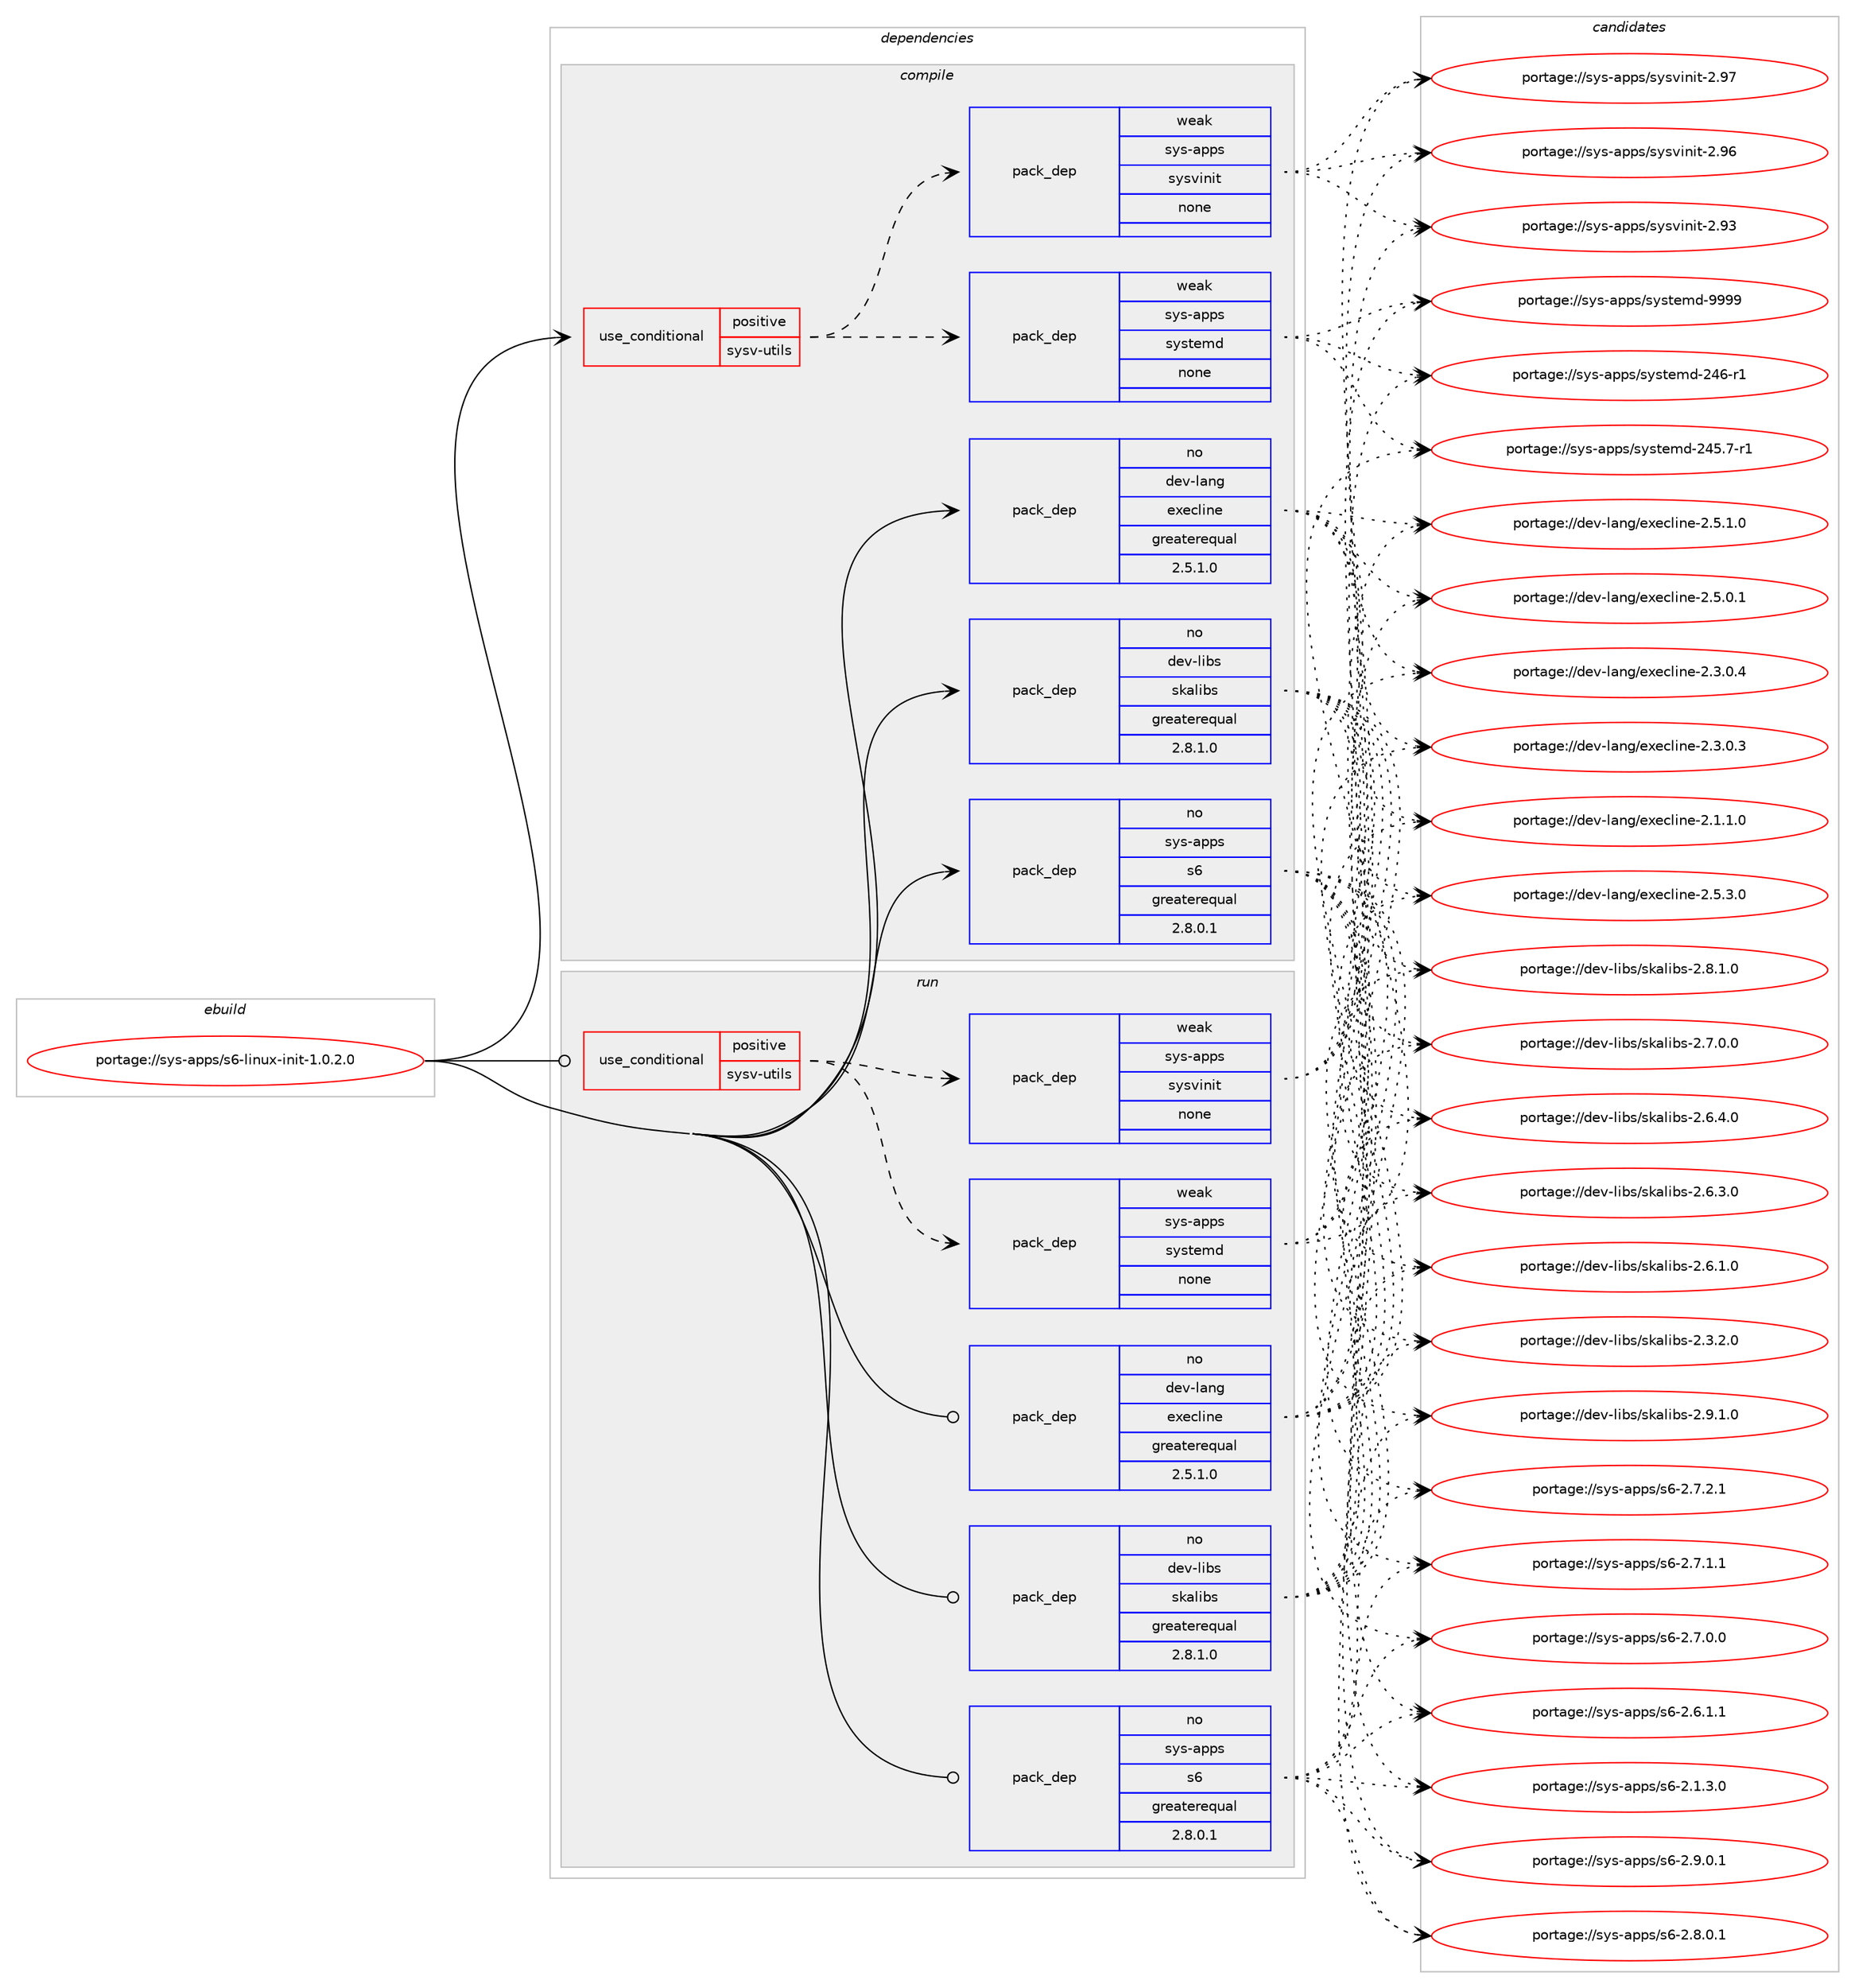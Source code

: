 digraph prolog {

# *************
# Graph options
# *************

newrank=true;
concentrate=true;
compound=true;
graph [rankdir=LR,fontname=Helvetica,fontsize=10,ranksep=1.5];#, ranksep=2.5, nodesep=0.2];
edge  [arrowhead=vee];
node  [fontname=Helvetica,fontsize=10];

# **********
# The ebuild
# **********

subgraph cluster_leftcol {
color=gray;
rank=same;
label=<<i>ebuild</i>>;
id [label="portage://sys-apps/s6-linux-init-1.0.2.0", color=red, width=4, href="../sys-apps/s6-linux-init-1.0.2.0.svg"];
}

# ****************
# The dependencies
# ****************

subgraph cluster_midcol {
color=gray;
label=<<i>dependencies</i>>;
subgraph cluster_compile {
fillcolor="#eeeeee";
style=filled;
label=<<i>compile</i>>;
subgraph cond269 {
dependency2198 [label=<<TABLE BORDER="0" CELLBORDER="1" CELLSPACING="0" CELLPADDING="4"><TR><TD ROWSPAN="3" CELLPADDING="10">use_conditional</TD></TR><TR><TD>positive</TD></TR><TR><TD>sysv-utils</TD></TR></TABLE>>, shape=none, color=red];
subgraph pack1885 {
dependency2199 [label=<<TABLE BORDER="0" CELLBORDER="1" CELLSPACING="0" CELLPADDING="4" WIDTH="220"><TR><TD ROWSPAN="6" CELLPADDING="30">pack_dep</TD></TR><TR><TD WIDTH="110">weak</TD></TR><TR><TD>sys-apps</TD></TR><TR><TD>systemd</TD></TR><TR><TD>none</TD></TR><TR><TD></TD></TR></TABLE>>, shape=none, color=blue];
}
dependency2198:e -> dependency2199:w [weight=20,style="dashed",arrowhead="vee"];
subgraph pack1886 {
dependency2200 [label=<<TABLE BORDER="0" CELLBORDER="1" CELLSPACING="0" CELLPADDING="4" WIDTH="220"><TR><TD ROWSPAN="6" CELLPADDING="30">pack_dep</TD></TR><TR><TD WIDTH="110">weak</TD></TR><TR><TD>sys-apps</TD></TR><TR><TD>sysvinit</TD></TR><TR><TD>none</TD></TR><TR><TD></TD></TR></TABLE>>, shape=none, color=blue];
}
dependency2198:e -> dependency2200:w [weight=20,style="dashed",arrowhead="vee"];
}
id:e -> dependency2198:w [weight=20,style="solid",arrowhead="vee"];
subgraph pack1887 {
dependency2201 [label=<<TABLE BORDER="0" CELLBORDER="1" CELLSPACING="0" CELLPADDING="4" WIDTH="220"><TR><TD ROWSPAN="6" CELLPADDING="30">pack_dep</TD></TR><TR><TD WIDTH="110">no</TD></TR><TR><TD>dev-lang</TD></TR><TR><TD>execline</TD></TR><TR><TD>greaterequal</TD></TR><TR><TD>2.5.1.0</TD></TR></TABLE>>, shape=none, color=blue];
}
id:e -> dependency2201:w [weight=20,style="solid",arrowhead="vee"];
subgraph pack1888 {
dependency2202 [label=<<TABLE BORDER="0" CELLBORDER="1" CELLSPACING="0" CELLPADDING="4" WIDTH="220"><TR><TD ROWSPAN="6" CELLPADDING="30">pack_dep</TD></TR><TR><TD WIDTH="110">no</TD></TR><TR><TD>dev-libs</TD></TR><TR><TD>skalibs</TD></TR><TR><TD>greaterequal</TD></TR><TR><TD>2.8.1.0</TD></TR></TABLE>>, shape=none, color=blue];
}
id:e -> dependency2202:w [weight=20,style="solid",arrowhead="vee"];
subgraph pack1889 {
dependency2203 [label=<<TABLE BORDER="0" CELLBORDER="1" CELLSPACING="0" CELLPADDING="4" WIDTH="220"><TR><TD ROWSPAN="6" CELLPADDING="30">pack_dep</TD></TR><TR><TD WIDTH="110">no</TD></TR><TR><TD>sys-apps</TD></TR><TR><TD>s6</TD></TR><TR><TD>greaterequal</TD></TR><TR><TD>2.8.0.1</TD></TR></TABLE>>, shape=none, color=blue];
}
id:e -> dependency2203:w [weight=20,style="solid",arrowhead="vee"];
}
subgraph cluster_compileandrun {
fillcolor="#eeeeee";
style=filled;
label=<<i>compile and run</i>>;
}
subgraph cluster_run {
fillcolor="#eeeeee";
style=filled;
label=<<i>run</i>>;
subgraph cond270 {
dependency2204 [label=<<TABLE BORDER="0" CELLBORDER="1" CELLSPACING="0" CELLPADDING="4"><TR><TD ROWSPAN="3" CELLPADDING="10">use_conditional</TD></TR><TR><TD>positive</TD></TR><TR><TD>sysv-utils</TD></TR></TABLE>>, shape=none, color=red];
subgraph pack1890 {
dependency2205 [label=<<TABLE BORDER="0" CELLBORDER="1" CELLSPACING="0" CELLPADDING="4" WIDTH="220"><TR><TD ROWSPAN="6" CELLPADDING="30">pack_dep</TD></TR><TR><TD WIDTH="110">weak</TD></TR><TR><TD>sys-apps</TD></TR><TR><TD>systemd</TD></TR><TR><TD>none</TD></TR><TR><TD></TD></TR></TABLE>>, shape=none, color=blue];
}
dependency2204:e -> dependency2205:w [weight=20,style="dashed",arrowhead="vee"];
subgraph pack1891 {
dependency2206 [label=<<TABLE BORDER="0" CELLBORDER="1" CELLSPACING="0" CELLPADDING="4" WIDTH="220"><TR><TD ROWSPAN="6" CELLPADDING="30">pack_dep</TD></TR><TR><TD WIDTH="110">weak</TD></TR><TR><TD>sys-apps</TD></TR><TR><TD>sysvinit</TD></TR><TR><TD>none</TD></TR><TR><TD></TD></TR></TABLE>>, shape=none, color=blue];
}
dependency2204:e -> dependency2206:w [weight=20,style="dashed",arrowhead="vee"];
}
id:e -> dependency2204:w [weight=20,style="solid",arrowhead="odot"];
subgraph pack1892 {
dependency2207 [label=<<TABLE BORDER="0" CELLBORDER="1" CELLSPACING="0" CELLPADDING="4" WIDTH="220"><TR><TD ROWSPAN="6" CELLPADDING="30">pack_dep</TD></TR><TR><TD WIDTH="110">no</TD></TR><TR><TD>dev-lang</TD></TR><TR><TD>execline</TD></TR><TR><TD>greaterequal</TD></TR><TR><TD>2.5.1.0</TD></TR></TABLE>>, shape=none, color=blue];
}
id:e -> dependency2207:w [weight=20,style="solid",arrowhead="odot"];
subgraph pack1893 {
dependency2208 [label=<<TABLE BORDER="0" CELLBORDER="1" CELLSPACING="0" CELLPADDING="4" WIDTH="220"><TR><TD ROWSPAN="6" CELLPADDING="30">pack_dep</TD></TR><TR><TD WIDTH="110">no</TD></TR><TR><TD>dev-libs</TD></TR><TR><TD>skalibs</TD></TR><TR><TD>greaterequal</TD></TR><TR><TD>2.8.1.0</TD></TR></TABLE>>, shape=none, color=blue];
}
id:e -> dependency2208:w [weight=20,style="solid",arrowhead="odot"];
subgraph pack1894 {
dependency2209 [label=<<TABLE BORDER="0" CELLBORDER="1" CELLSPACING="0" CELLPADDING="4" WIDTH="220"><TR><TD ROWSPAN="6" CELLPADDING="30">pack_dep</TD></TR><TR><TD WIDTH="110">no</TD></TR><TR><TD>sys-apps</TD></TR><TR><TD>s6</TD></TR><TR><TD>greaterequal</TD></TR><TR><TD>2.8.0.1</TD></TR></TABLE>>, shape=none, color=blue];
}
id:e -> dependency2209:w [weight=20,style="solid",arrowhead="odot"];
}
}

# **************
# The candidates
# **************

subgraph cluster_choices {
rank=same;
color=gray;
label=<<i>candidates</i>>;

subgraph choice1885 {
color=black;
nodesep=1;
choice1151211154597112112115471151211151161011091004557575757 [label="portage://sys-apps/systemd-9999", color=red, width=4,href="../sys-apps/systemd-9999.svg"];
choice115121115459711211211547115121115116101109100455052544511449 [label="portage://sys-apps/systemd-246-r1", color=red, width=4,href="../sys-apps/systemd-246-r1.svg"];
choice1151211154597112112115471151211151161011091004550525346554511449 [label="portage://sys-apps/systemd-245.7-r1", color=red, width=4,href="../sys-apps/systemd-245.7-r1.svg"];
dependency2199:e -> choice1151211154597112112115471151211151161011091004557575757:w [style=dotted,weight="100"];
dependency2199:e -> choice115121115459711211211547115121115116101109100455052544511449:w [style=dotted,weight="100"];
dependency2199:e -> choice1151211154597112112115471151211151161011091004550525346554511449:w [style=dotted,weight="100"];
}
subgraph choice1886 {
color=black;
nodesep=1;
choice1151211154597112112115471151211151181051101051164550465755 [label="portage://sys-apps/sysvinit-2.97", color=red, width=4,href="../sys-apps/sysvinit-2.97.svg"];
choice1151211154597112112115471151211151181051101051164550465754 [label="portage://sys-apps/sysvinit-2.96", color=red, width=4,href="../sys-apps/sysvinit-2.96.svg"];
choice1151211154597112112115471151211151181051101051164550465751 [label="portage://sys-apps/sysvinit-2.93", color=red, width=4,href="../sys-apps/sysvinit-2.93.svg"];
dependency2200:e -> choice1151211154597112112115471151211151181051101051164550465755:w [style=dotted,weight="100"];
dependency2200:e -> choice1151211154597112112115471151211151181051101051164550465754:w [style=dotted,weight="100"];
dependency2200:e -> choice1151211154597112112115471151211151181051101051164550465751:w [style=dotted,weight="100"];
}
subgraph choice1887 {
color=black;
nodesep=1;
choice100101118451089711010347101120101991081051101014550465346514648 [label="portage://dev-lang/execline-2.5.3.0", color=red, width=4,href="../dev-lang/execline-2.5.3.0.svg"];
choice100101118451089711010347101120101991081051101014550465346494648 [label="portage://dev-lang/execline-2.5.1.0", color=red, width=4,href="../dev-lang/execline-2.5.1.0.svg"];
choice100101118451089711010347101120101991081051101014550465346484649 [label="portage://dev-lang/execline-2.5.0.1", color=red, width=4,href="../dev-lang/execline-2.5.0.1.svg"];
choice100101118451089711010347101120101991081051101014550465146484652 [label="portage://dev-lang/execline-2.3.0.4", color=red, width=4,href="../dev-lang/execline-2.3.0.4.svg"];
choice100101118451089711010347101120101991081051101014550465146484651 [label="portage://dev-lang/execline-2.3.0.3", color=red, width=4,href="../dev-lang/execline-2.3.0.3.svg"];
choice100101118451089711010347101120101991081051101014550464946494648 [label="portage://dev-lang/execline-2.1.1.0", color=red, width=4,href="../dev-lang/execline-2.1.1.0.svg"];
dependency2201:e -> choice100101118451089711010347101120101991081051101014550465346514648:w [style=dotted,weight="100"];
dependency2201:e -> choice100101118451089711010347101120101991081051101014550465346494648:w [style=dotted,weight="100"];
dependency2201:e -> choice100101118451089711010347101120101991081051101014550465346484649:w [style=dotted,weight="100"];
dependency2201:e -> choice100101118451089711010347101120101991081051101014550465146484652:w [style=dotted,weight="100"];
dependency2201:e -> choice100101118451089711010347101120101991081051101014550465146484651:w [style=dotted,weight="100"];
dependency2201:e -> choice100101118451089711010347101120101991081051101014550464946494648:w [style=dotted,weight="100"];
}
subgraph choice1888 {
color=black;
nodesep=1;
choice10010111845108105981154711510797108105981154550465746494648 [label="portage://dev-libs/skalibs-2.9.1.0", color=red, width=4,href="../dev-libs/skalibs-2.9.1.0.svg"];
choice10010111845108105981154711510797108105981154550465646494648 [label="portage://dev-libs/skalibs-2.8.1.0", color=red, width=4,href="../dev-libs/skalibs-2.8.1.0.svg"];
choice10010111845108105981154711510797108105981154550465546484648 [label="portage://dev-libs/skalibs-2.7.0.0", color=red, width=4,href="../dev-libs/skalibs-2.7.0.0.svg"];
choice10010111845108105981154711510797108105981154550465446524648 [label="portage://dev-libs/skalibs-2.6.4.0", color=red, width=4,href="../dev-libs/skalibs-2.6.4.0.svg"];
choice10010111845108105981154711510797108105981154550465446514648 [label="portage://dev-libs/skalibs-2.6.3.0", color=red, width=4,href="../dev-libs/skalibs-2.6.3.0.svg"];
choice10010111845108105981154711510797108105981154550465446494648 [label="portage://dev-libs/skalibs-2.6.1.0", color=red, width=4,href="../dev-libs/skalibs-2.6.1.0.svg"];
choice10010111845108105981154711510797108105981154550465146504648 [label="portage://dev-libs/skalibs-2.3.2.0", color=red, width=4,href="../dev-libs/skalibs-2.3.2.0.svg"];
dependency2202:e -> choice10010111845108105981154711510797108105981154550465746494648:w [style=dotted,weight="100"];
dependency2202:e -> choice10010111845108105981154711510797108105981154550465646494648:w [style=dotted,weight="100"];
dependency2202:e -> choice10010111845108105981154711510797108105981154550465546484648:w [style=dotted,weight="100"];
dependency2202:e -> choice10010111845108105981154711510797108105981154550465446524648:w [style=dotted,weight="100"];
dependency2202:e -> choice10010111845108105981154711510797108105981154550465446514648:w [style=dotted,weight="100"];
dependency2202:e -> choice10010111845108105981154711510797108105981154550465446494648:w [style=dotted,weight="100"];
dependency2202:e -> choice10010111845108105981154711510797108105981154550465146504648:w [style=dotted,weight="100"];
}
subgraph choice1889 {
color=black;
nodesep=1;
choice115121115459711211211547115544550465746484649 [label="portage://sys-apps/s6-2.9.0.1", color=red, width=4,href="../sys-apps/s6-2.9.0.1.svg"];
choice115121115459711211211547115544550465646484649 [label="portage://sys-apps/s6-2.8.0.1", color=red, width=4,href="../sys-apps/s6-2.8.0.1.svg"];
choice115121115459711211211547115544550465546504649 [label="portage://sys-apps/s6-2.7.2.1", color=red, width=4,href="../sys-apps/s6-2.7.2.1.svg"];
choice115121115459711211211547115544550465546494649 [label="portage://sys-apps/s6-2.7.1.1", color=red, width=4,href="../sys-apps/s6-2.7.1.1.svg"];
choice115121115459711211211547115544550465546484648 [label="portage://sys-apps/s6-2.7.0.0", color=red, width=4,href="../sys-apps/s6-2.7.0.0.svg"];
choice115121115459711211211547115544550465446494649 [label="portage://sys-apps/s6-2.6.1.1", color=red, width=4,href="../sys-apps/s6-2.6.1.1.svg"];
choice115121115459711211211547115544550464946514648 [label="portage://sys-apps/s6-2.1.3.0", color=red, width=4,href="../sys-apps/s6-2.1.3.0.svg"];
dependency2203:e -> choice115121115459711211211547115544550465746484649:w [style=dotted,weight="100"];
dependency2203:e -> choice115121115459711211211547115544550465646484649:w [style=dotted,weight="100"];
dependency2203:e -> choice115121115459711211211547115544550465546504649:w [style=dotted,weight="100"];
dependency2203:e -> choice115121115459711211211547115544550465546494649:w [style=dotted,weight="100"];
dependency2203:e -> choice115121115459711211211547115544550465546484648:w [style=dotted,weight="100"];
dependency2203:e -> choice115121115459711211211547115544550465446494649:w [style=dotted,weight="100"];
dependency2203:e -> choice115121115459711211211547115544550464946514648:w [style=dotted,weight="100"];
}
subgraph choice1890 {
color=black;
nodesep=1;
choice1151211154597112112115471151211151161011091004557575757 [label="portage://sys-apps/systemd-9999", color=red, width=4,href="../sys-apps/systemd-9999.svg"];
choice115121115459711211211547115121115116101109100455052544511449 [label="portage://sys-apps/systemd-246-r1", color=red, width=4,href="../sys-apps/systemd-246-r1.svg"];
choice1151211154597112112115471151211151161011091004550525346554511449 [label="portage://sys-apps/systemd-245.7-r1", color=red, width=4,href="../sys-apps/systemd-245.7-r1.svg"];
dependency2205:e -> choice1151211154597112112115471151211151161011091004557575757:w [style=dotted,weight="100"];
dependency2205:e -> choice115121115459711211211547115121115116101109100455052544511449:w [style=dotted,weight="100"];
dependency2205:e -> choice1151211154597112112115471151211151161011091004550525346554511449:w [style=dotted,weight="100"];
}
subgraph choice1891 {
color=black;
nodesep=1;
choice1151211154597112112115471151211151181051101051164550465755 [label="portage://sys-apps/sysvinit-2.97", color=red, width=4,href="../sys-apps/sysvinit-2.97.svg"];
choice1151211154597112112115471151211151181051101051164550465754 [label="portage://sys-apps/sysvinit-2.96", color=red, width=4,href="../sys-apps/sysvinit-2.96.svg"];
choice1151211154597112112115471151211151181051101051164550465751 [label="portage://sys-apps/sysvinit-2.93", color=red, width=4,href="../sys-apps/sysvinit-2.93.svg"];
dependency2206:e -> choice1151211154597112112115471151211151181051101051164550465755:w [style=dotted,weight="100"];
dependency2206:e -> choice1151211154597112112115471151211151181051101051164550465754:w [style=dotted,weight="100"];
dependency2206:e -> choice1151211154597112112115471151211151181051101051164550465751:w [style=dotted,weight="100"];
}
subgraph choice1892 {
color=black;
nodesep=1;
choice100101118451089711010347101120101991081051101014550465346514648 [label="portage://dev-lang/execline-2.5.3.0", color=red, width=4,href="../dev-lang/execline-2.5.3.0.svg"];
choice100101118451089711010347101120101991081051101014550465346494648 [label="portage://dev-lang/execline-2.5.1.0", color=red, width=4,href="../dev-lang/execline-2.5.1.0.svg"];
choice100101118451089711010347101120101991081051101014550465346484649 [label="portage://dev-lang/execline-2.5.0.1", color=red, width=4,href="../dev-lang/execline-2.5.0.1.svg"];
choice100101118451089711010347101120101991081051101014550465146484652 [label="portage://dev-lang/execline-2.3.0.4", color=red, width=4,href="../dev-lang/execline-2.3.0.4.svg"];
choice100101118451089711010347101120101991081051101014550465146484651 [label="portage://dev-lang/execline-2.3.0.3", color=red, width=4,href="../dev-lang/execline-2.3.0.3.svg"];
choice100101118451089711010347101120101991081051101014550464946494648 [label="portage://dev-lang/execline-2.1.1.0", color=red, width=4,href="../dev-lang/execline-2.1.1.0.svg"];
dependency2207:e -> choice100101118451089711010347101120101991081051101014550465346514648:w [style=dotted,weight="100"];
dependency2207:e -> choice100101118451089711010347101120101991081051101014550465346494648:w [style=dotted,weight="100"];
dependency2207:e -> choice100101118451089711010347101120101991081051101014550465346484649:w [style=dotted,weight="100"];
dependency2207:e -> choice100101118451089711010347101120101991081051101014550465146484652:w [style=dotted,weight="100"];
dependency2207:e -> choice100101118451089711010347101120101991081051101014550465146484651:w [style=dotted,weight="100"];
dependency2207:e -> choice100101118451089711010347101120101991081051101014550464946494648:w [style=dotted,weight="100"];
}
subgraph choice1893 {
color=black;
nodesep=1;
choice10010111845108105981154711510797108105981154550465746494648 [label="portage://dev-libs/skalibs-2.9.1.0", color=red, width=4,href="../dev-libs/skalibs-2.9.1.0.svg"];
choice10010111845108105981154711510797108105981154550465646494648 [label="portage://dev-libs/skalibs-2.8.1.0", color=red, width=4,href="../dev-libs/skalibs-2.8.1.0.svg"];
choice10010111845108105981154711510797108105981154550465546484648 [label="portage://dev-libs/skalibs-2.7.0.0", color=red, width=4,href="../dev-libs/skalibs-2.7.0.0.svg"];
choice10010111845108105981154711510797108105981154550465446524648 [label="portage://dev-libs/skalibs-2.6.4.0", color=red, width=4,href="../dev-libs/skalibs-2.6.4.0.svg"];
choice10010111845108105981154711510797108105981154550465446514648 [label="portage://dev-libs/skalibs-2.6.3.0", color=red, width=4,href="../dev-libs/skalibs-2.6.3.0.svg"];
choice10010111845108105981154711510797108105981154550465446494648 [label="portage://dev-libs/skalibs-2.6.1.0", color=red, width=4,href="../dev-libs/skalibs-2.6.1.0.svg"];
choice10010111845108105981154711510797108105981154550465146504648 [label="portage://dev-libs/skalibs-2.3.2.0", color=red, width=4,href="../dev-libs/skalibs-2.3.2.0.svg"];
dependency2208:e -> choice10010111845108105981154711510797108105981154550465746494648:w [style=dotted,weight="100"];
dependency2208:e -> choice10010111845108105981154711510797108105981154550465646494648:w [style=dotted,weight="100"];
dependency2208:e -> choice10010111845108105981154711510797108105981154550465546484648:w [style=dotted,weight="100"];
dependency2208:e -> choice10010111845108105981154711510797108105981154550465446524648:w [style=dotted,weight="100"];
dependency2208:e -> choice10010111845108105981154711510797108105981154550465446514648:w [style=dotted,weight="100"];
dependency2208:e -> choice10010111845108105981154711510797108105981154550465446494648:w [style=dotted,weight="100"];
dependency2208:e -> choice10010111845108105981154711510797108105981154550465146504648:w [style=dotted,weight="100"];
}
subgraph choice1894 {
color=black;
nodesep=1;
choice115121115459711211211547115544550465746484649 [label="portage://sys-apps/s6-2.9.0.1", color=red, width=4,href="../sys-apps/s6-2.9.0.1.svg"];
choice115121115459711211211547115544550465646484649 [label="portage://sys-apps/s6-2.8.0.1", color=red, width=4,href="../sys-apps/s6-2.8.0.1.svg"];
choice115121115459711211211547115544550465546504649 [label="portage://sys-apps/s6-2.7.2.1", color=red, width=4,href="../sys-apps/s6-2.7.2.1.svg"];
choice115121115459711211211547115544550465546494649 [label="portage://sys-apps/s6-2.7.1.1", color=red, width=4,href="../sys-apps/s6-2.7.1.1.svg"];
choice115121115459711211211547115544550465546484648 [label="portage://sys-apps/s6-2.7.0.0", color=red, width=4,href="../sys-apps/s6-2.7.0.0.svg"];
choice115121115459711211211547115544550465446494649 [label="portage://sys-apps/s6-2.6.1.1", color=red, width=4,href="../sys-apps/s6-2.6.1.1.svg"];
choice115121115459711211211547115544550464946514648 [label="portage://sys-apps/s6-2.1.3.0", color=red, width=4,href="../sys-apps/s6-2.1.3.0.svg"];
dependency2209:e -> choice115121115459711211211547115544550465746484649:w [style=dotted,weight="100"];
dependency2209:e -> choice115121115459711211211547115544550465646484649:w [style=dotted,weight="100"];
dependency2209:e -> choice115121115459711211211547115544550465546504649:w [style=dotted,weight="100"];
dependency2209:e -> choice115121115459711211211547115544550465546494649:w [style=dotted,weight="100"];
dependency2209:e -> choice115121115459711211211547115544550465546484648:w [style=dotted,weight="100"];
dependency2209:e -> choice115121115459711211211547115544550465446494649:w [style=dotted,weight="100"];
dependency2209:e -> choice115121115459711211211547115544550464946514648:w [style=dotted,weight="100"];
}
}

}
